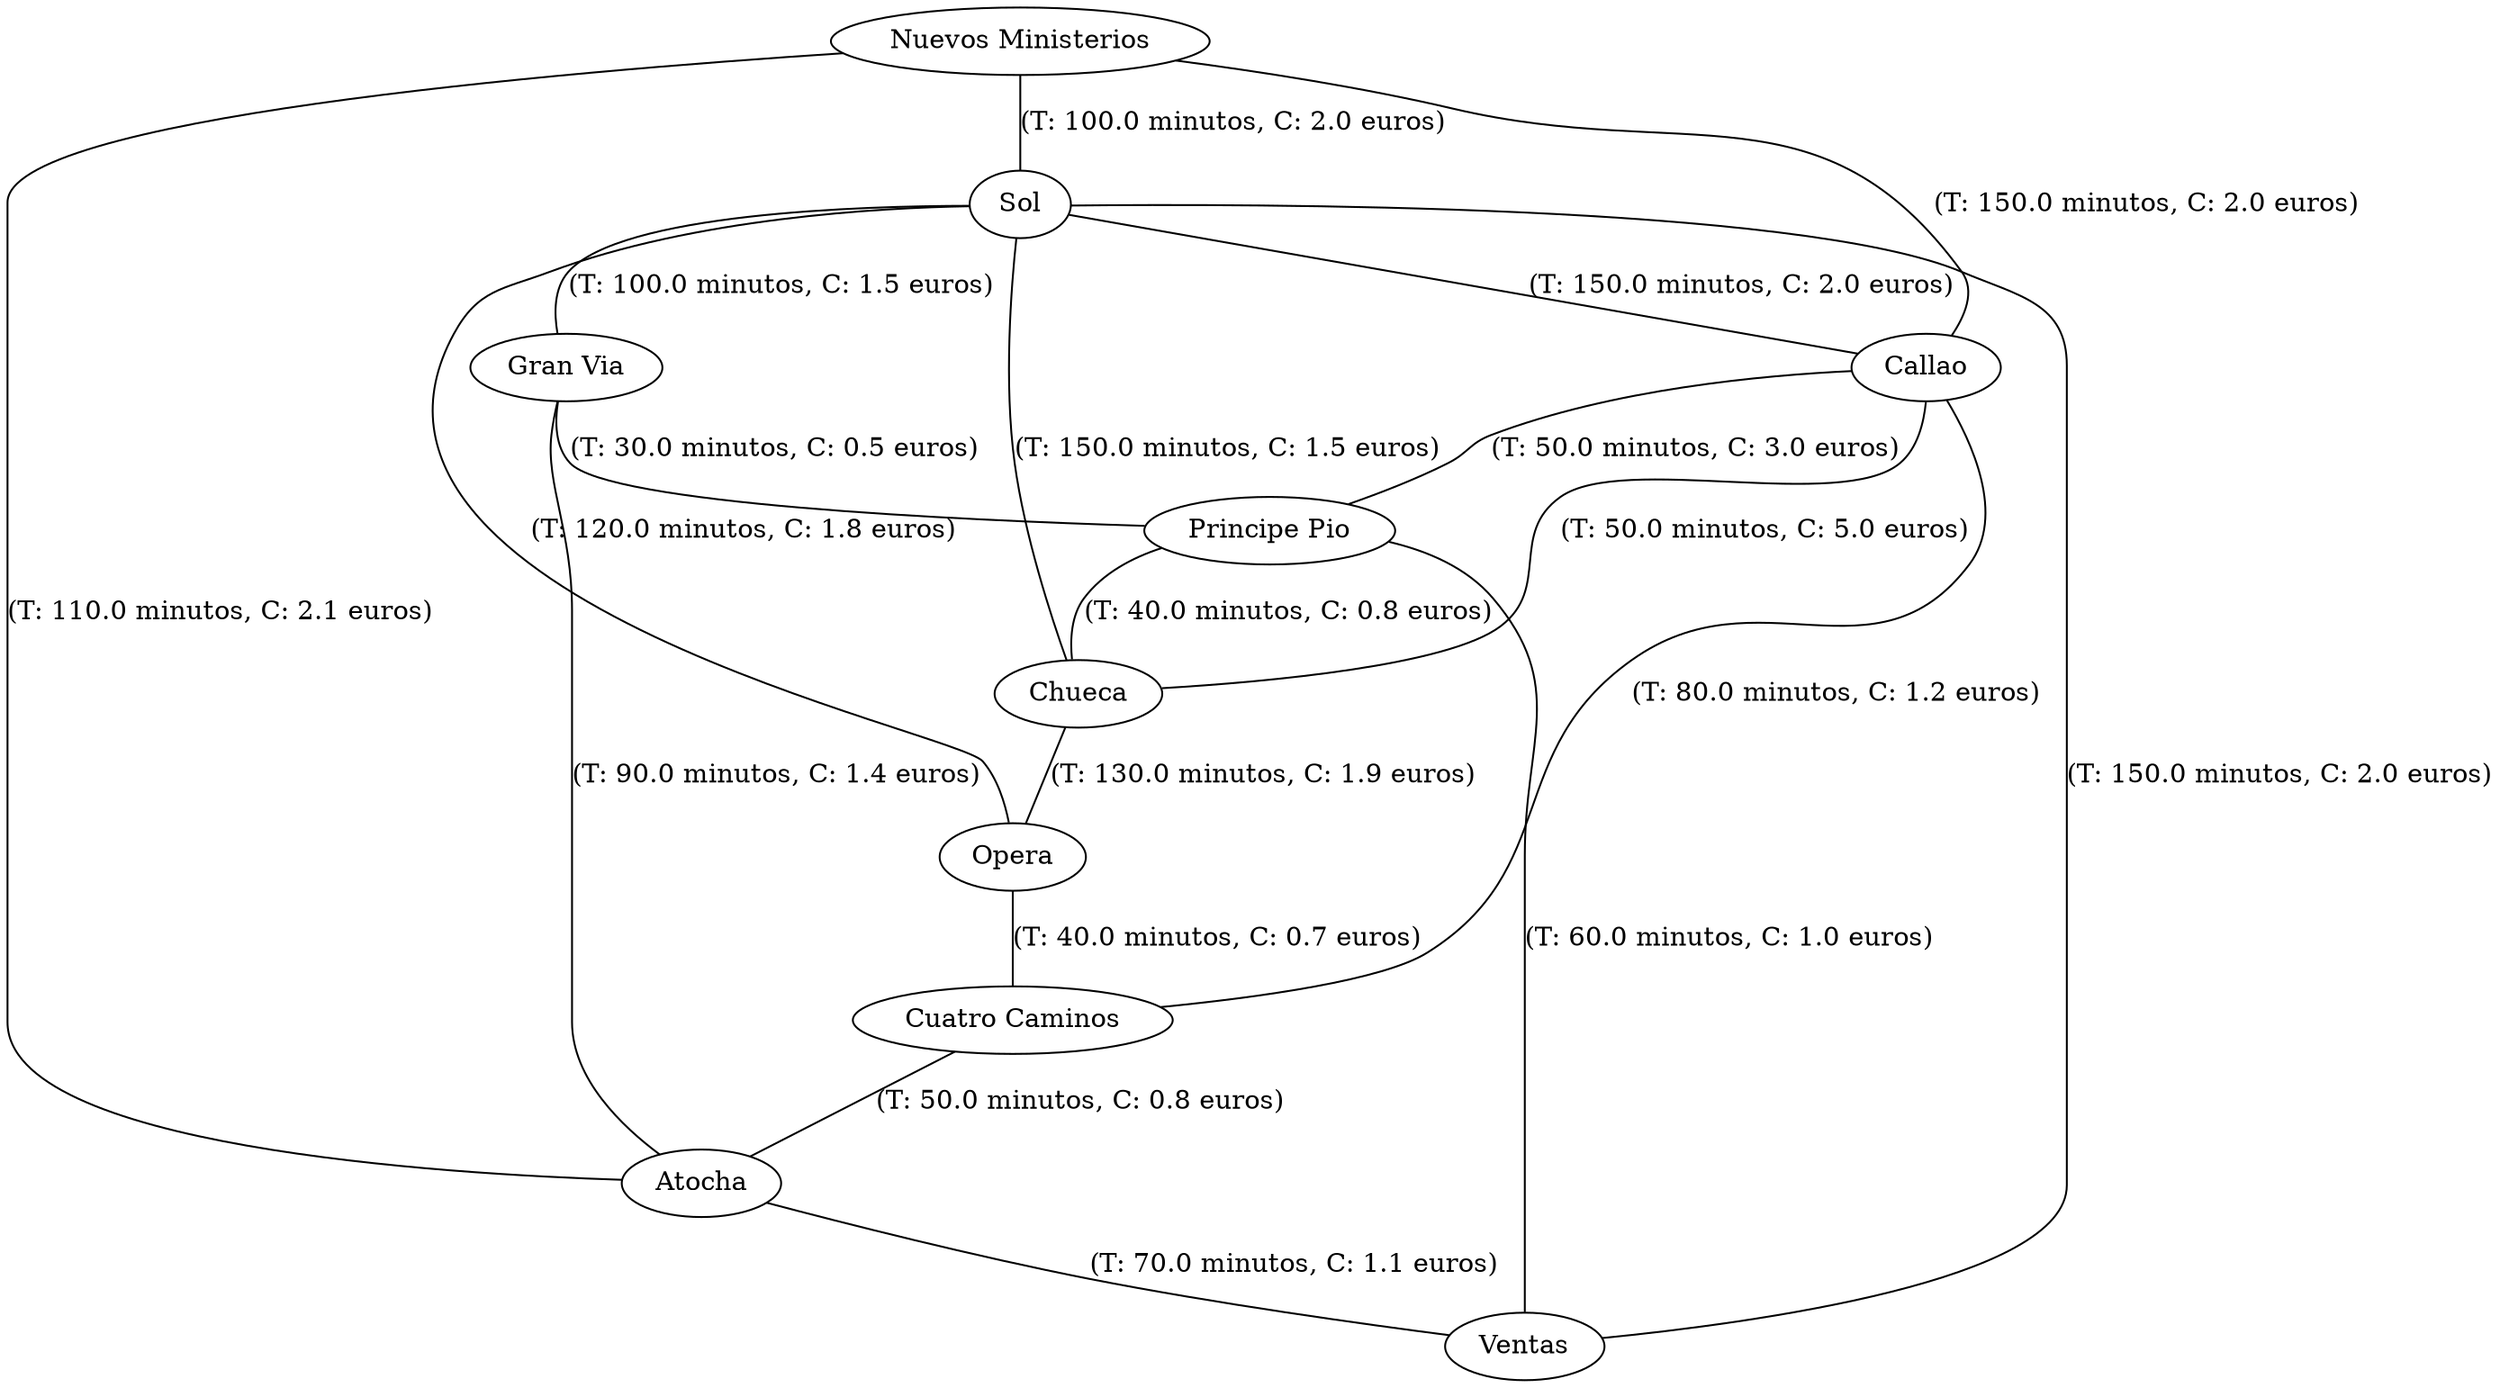 strict graph G {
  1 [ color="black" label="Sol" ];
  2 [ color="black" label="Callao" ];
  3 [ color="black" label="Gran Via" ];
  4 [ color="black" label="Principe Pio" ];
  5 [ color="black" label="Chueca" ];
  6 [ color="black" label="Nuevos Ministerios" ];
  7 [ color="black" label="Opera" ];
  8 [ color="black" label="Cuatro Caminos" ];
  9 [ color="black" label="Atocha" ];
  10 [ color="black" label="Ventas" ];
  1 -- 2 [ color="black" label="(T: 150.0 minutos, C: 2.0 euros)" ];
  1 -- 3 [ color="black" label="(T: 100.0 minutos, C: 1.5 euros)" ];
  1 -- 5 [ color="black" label="(T: 150.0 minutos, C: 1.5 euros)" ];
  2 -- 5 [ color="black" label="(T: 50.0 minutos, C: 5.0 euros)" ];
  3 -- 4 [ color="black" label="(T: 30.0 minutos, C: 0.5 euros)" ];
  4 -- 5 [ color="black" label="(T: 40.0 minutos, C: 0.8 euros)" ];
  6 -- 2 [ color="black" label="(T: 150.0 minutos, C: 2.0 euros)" ];
  6 -- 1 [ color="black" label="(T: 100.0 minutos, C: 2.0 euros)" ];
  2 -- 4 [ color="black" label="(T: 50.0 minutos, C: 3.0 euros)" ];
  1 -- 7 [ color="black" label="(T: 120.0 minutos, C: 1.8 euros)" ];
  2 -- 8 [ color="black" label="(T: 80.0 minutos, C: 1.2 euros)" ];
  3 -- 9 [ color="black" label="(T: 90.0 minutos, C: 1.4 euros)" ];
  4 -- 10 [ color="black" label="(T: 60.0 minutos, C: 1.0 euros)" ];
  5 -- 7 [ color="black" label="(T: 130.0 minutos, C: 1.9 euros)" ];
  6 -- 9 [ color="black" label="(T: 110.0 minutos, C: 2.1 euros)" ];
  7 -- 8 [ color="black" label="(T: 40.0 minutos, C: 0.7 euros)" ];
  8 -- 9 [ color="black" label="(T: 50.0 minutos, C: 0.8 euros)" ];
  9 -- 10 [ color="black" label="(T: 70.0 minutos, C: 1.1 euros)" ];
  10 -- 1 [ color="black" label="(T: 150.0 minutos, C: 2.0 euros)" ];
}
